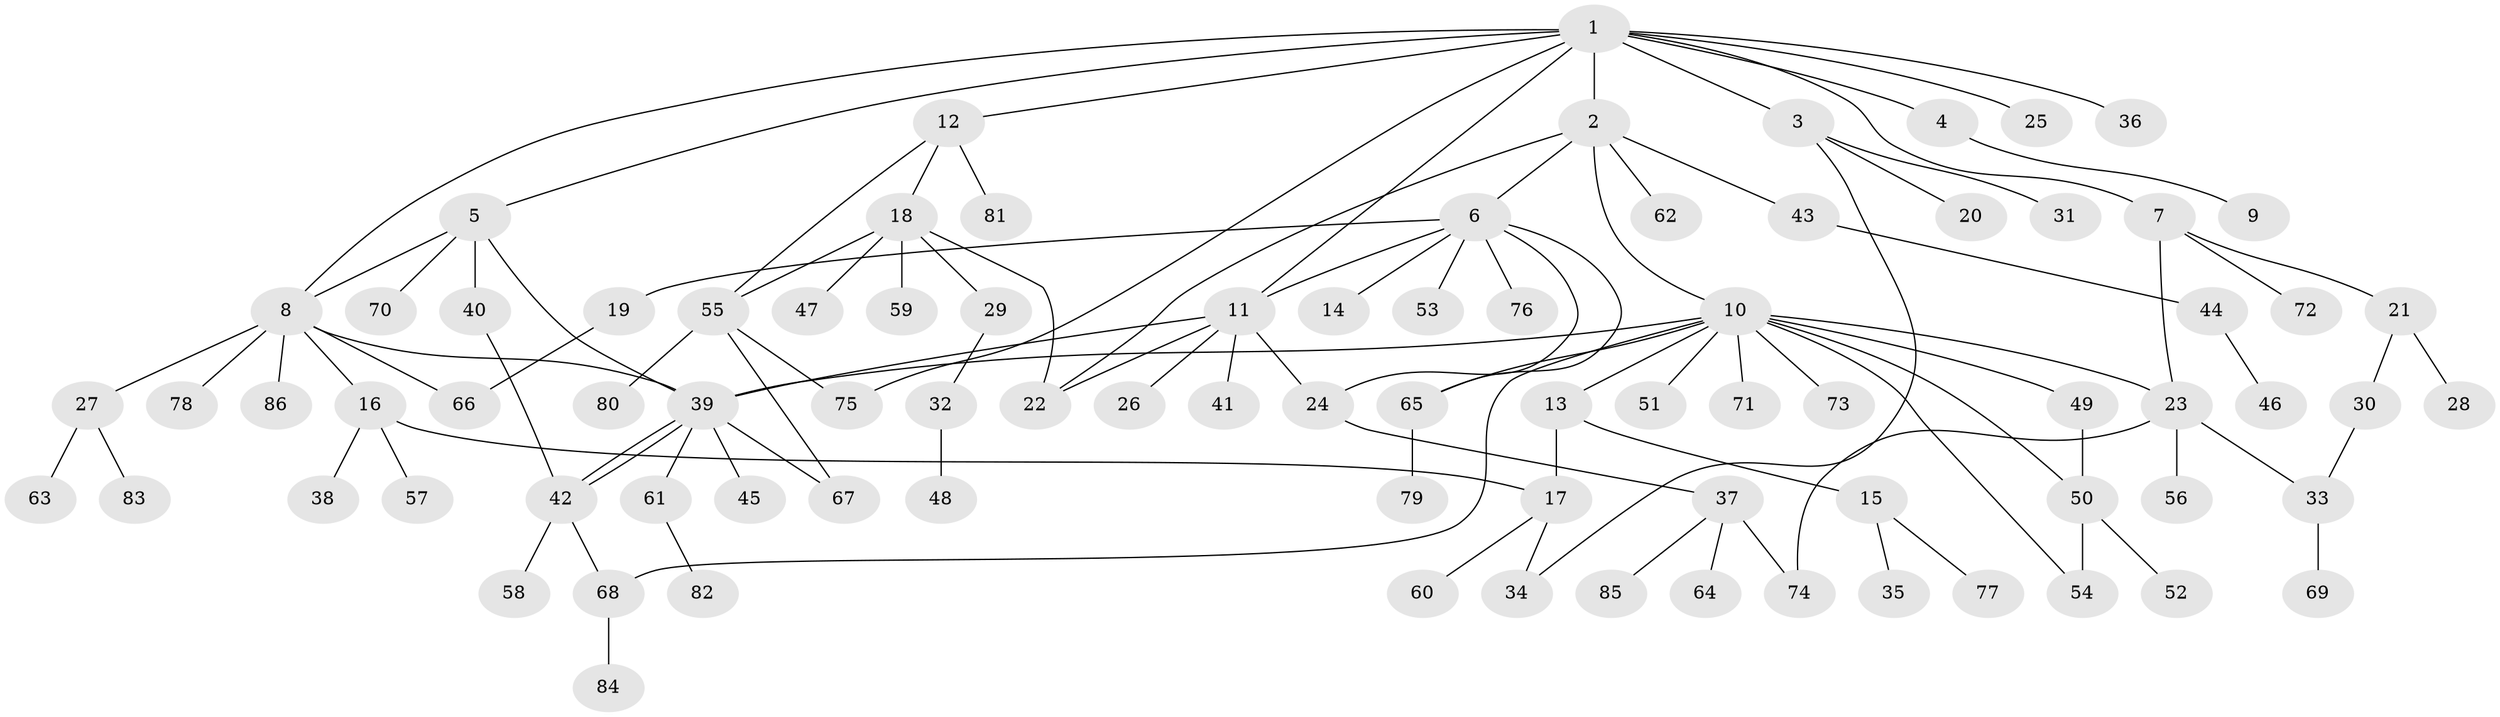 // Generated by graph-tools (version 1.1) at 2025/01/03/09/25 03:01:43]
// undirected, 86 vertices, 108 edges
graph export_dot {
graph [start="1"]
  node [color=gray90,style=filled];
  1;
  2;
  3;
  4;
  5;
  6;
  7;
  8;
  9;
  10;
  11;
  12;
  13;
  14;
  15;
  16;
  17;
  18;
  19;
  20;
  21;
  22;
  23;
  24;
  25;
  26;
  27;
  28;
  29;
  30;
  31;
  32;
  33;
  34;
  35;
  36;
  37;
  38;
  39;
  40;
  41;
  42;
  43;
  44;
  45;
  46;
  47;
  48;
  49;
  50;
  51;
  52;
  53;
  54;
  55;
  56;
  57;
  58;
  59;
  60;
  61;
  62;
  63;
  64;
  65;
  66;
  67;
  68;
  69;
  70;
  71;
  72;
  73;
  74;
  75;
  76;
  77;
  78;
  79;
  80;
  81;
  82;
  83;
  84;
  85;
  86;
  1 -- 2;
  1 -- 3;
  1 -- 4;
  1 -- 5;
  1 -- 7;
  1 -- 8;
  1 -- 11;
  1 -- 12;
  1 -- 25;
  1 -- 36;
  1 -- 75;
  2 -- 6;
  2 -- 10;
  2 -- 22;
  2 -- 43;
  2 -- 62;
  3 -- 20;
  3 -- 31;
  3 -- 34;
  4 -- 9;
  5 -- 8;
  5 -- 39;
  5 -- 40;
  5 -- 70;
  6 -- 11;
  6 -- 14;
  6 -- 19;
  6 -- 24;
  6 -- 53;
  6 -- 65;
  6 -- 76;
  7 -- 21;
  7 -- 23;
  7 -- 72;
  8 -- 16;
  8 -- 27;
  8 -- 39;
  8 -- 66;
  8 -- 78;
  8 -- 86;
  10 -- 13;
  10 -- 23;
  10 -- 39;
  10 -- 49;
  10 -- 50;
  10 -- 51;
  10 -- 54;
  10 -- 65;
  10 -- 68;
  10 -- 71;
  10 -- 73;
  11 -- 22;
  11 -- 24;
  11 -- 26;
  11 -- 39;
  11 -- 41;
  12 -- 18;
  12 -- 55;
  12 -- 81;
  13 -- 15;
  13 -- 17;
  15 -- 35;
  15 -- 77;
  16 -- 17;
  16 -- 38;
  16 -- 57;
  17 -- 34;
  17 -- 60;
  18 -- 22;
  18 -- 29;
  18 -- 47;
  18 -- 55;
  18 -- 59;
  19 -- 66;
  21 -- 28;
  21 -- 30;
  23 -- 33;
  23 -- 56;
  23 -- 74;
  24 -- 37;
  27 -- 63;
  27 -- 83;
  29 -- 32;
  30 -- 33;
  32 -- 48;
  33 -- 69;
  37 -- 64;
  37 -- 74;
  37 -- 85;
  39 -- 42;
  39 -- 42;
  39 -- 45;
  39 -- 61;
  39 -- 67;
  40 -- 42;
  42 -- 58;
  42 -- 68;
  43 -- 44;
  44 -- 46;
  49 -- 50;
  50 -- 52;
  50 -- 54;
  55 -- 67;
  55 -- 75;
  55 -- 80;
  61 -- 82;
  65 -- 79;
  68 -- 84;
}
